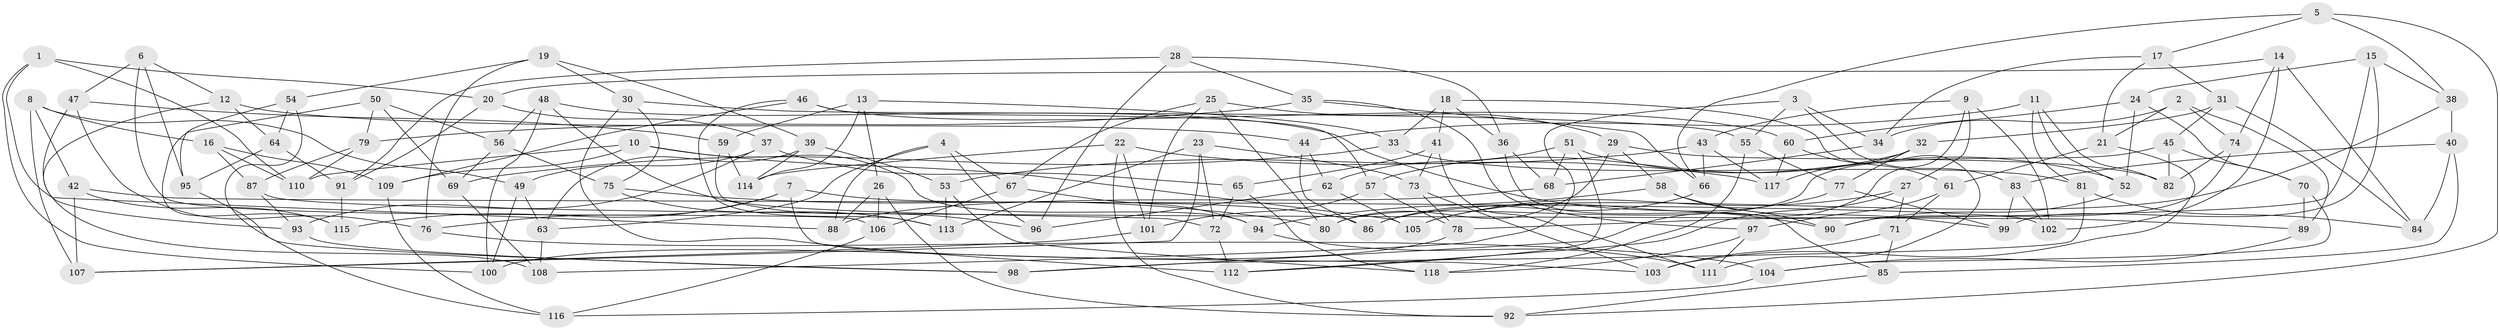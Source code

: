 // coarse degree distribution, {4: 0.7464788732394366, 10: 0.07042253521126761, 11: 0.028169014084507043, 9: 0.014084507042253521, 8: 0.04225352112676056, 3: 0.07042253521126761, 12: 0.028169014084507043}
// Generated by graph-tools (version 1.1) at 2025/53/03/04/25 22:53:55]
// undirected, 118 vertices, 236 edges
graph export_dot {
  node [color=gray90,style=filled];
  1;
  2;
  3;
  4;
  5;
  6;
  7;
  8;
  9;
  10;
  11;
  12;
  13;
  14;
  15;
  16;
  17;
  18;
  19;
  20;
  21;
  22;
  23;
  24;
  25;
  26;
  27;
  28;
  29;
  30;
  31;
  32;
  33;
  34;
  35;
  36;
  37;
  38;
  39;
  40;
  41;
  42;
  43;
  44;
  45;
  46;
  47;
  48;
  49;
  50;
  51;
  52;
  53;
  54;
  55;
  56;
  57;
  58;
  59;
  60;
  61;
  62;
  63;
  64;
  65;
  66;
  67;
  68;
  69;
  70;
  71;
  72;
  73;
  74;
  75;
  76;
  77;
  78;
  79;
  80;
  81;
  82;
  83;
  84;
  85;
  86;
  87;
  88;
  89;
  90;
  91;
  92;
  93;
  94;
  95;
  96;
  97;
  98;
  99;
  100;
  101;
  102;
  103;
  104;
  105;
  106;
  107;
  108;
  109;
  110;
  111;
  112;
  113;
  114;
  115;
  116;
  117;
  118;
  1 -- 20;
  1 -- 110;
  1 -- 88;
  1 -- 100;
  2 -- 34;
  2 -- 74;
  2 -- 89;
  2 -- 21;
  3 -- 108;
  3 -- 34;
  3 -- 55;
  3 -- 83;
  4 -- 67;
  4 -- 88;
  4 -- 63;
  4 -- 96;
  5 -- 66;
  5 -- 92;
  5 -- 17;
  5 -- 38;
  6 -- 47;
  6 -- 95;
  6 -- 12;
  6 -- 106;
  7 -- 76;
  7 -- 115;
  7 -- 103;
  7 -- 86;
  8 -- 42;
  8 -- 49;
  8 -- 107;
  8 -- 16;
  9 -- 43;
  9 -- 102;
  9 -- 98;
  9 -- 27;
  10 -- 109;
  10 -- 105;
  10 -- 110;
  10 -- 94;
  11 -- 82;
  11 -- 44;
  11 -- 52;
  11 -- 81;
  12 -- 44;
  12 -- 108;
  12 -- 64;
  13 -- 114;
  13 -- 33;
  13 -- 26;
  13 -- 59;
  14 -- 84;
  14 -- 102;
  14 -- 74;
  14 -- 20;
  15 -- 99;
  15 -- 24;
  15 -- 78;
  15 -- 38;
  16 -- 110;
  16 -- 87;
  16 -- 109;
  17 -- 34;
  17 -- 21;
  17 -- 31;
  18 -- 36;
  18 -- 33;
  18 -- 111;
  18 -- 41;
  19 -- 30;
  19 -- 39;
  19 -- 76;
  19 -- 54;
  20 -- 91;
  20 -- 37;
  21 -- 103;
  21 -- 61;
  22 -- 92;
  22 -- 101;
  22 -- 117;
  22 -- 114;
  23 -- 73;
  23 -- 113;
  23 -- 107;
  23 -- 72;
  24 -- 70;
  24 -- 52;
  24 -- 60;
  25 -- 80;
  25 -- 67;
  25 -- 101;
  25 -- 29;
  26 -- 92;
  26 -- 88;
  26 -- 106;
  27 -- 105;
  27 -- 71;
  27 -- 112;
  28 -- 36;
  28 -- 96;
  28 -- 91;
  28 -- 35;
  29 -- 82;
  29 -- 58;
  29 -- 80;
  30 -- 112;
  30 -- 75;
  30 -- 55;
  31 -- 84;
  31 -- 32;
  31 -- 45;
  32 -- 57;
  32 -- 77;
  32 -- 117;
  33 -- 69;
  33 -- 81;
  34 -- 68;
  35 -- 66;
  35 -- 79;
  35 -- 97;
  36 -- 68;
  36 -- 85;
  37 -- 49;
  37 -- 93;
  37 -- 65;
  38 -- 40;
  38 -- 86;
  39 -- 114;
  39 -- 63;
  39 -- 53;
  40 -- 83;
  40 -- 85;
  40 -- 84;
  41 -- 111;
  41 -- 73;
  41 -- 65;
  42 -- 102;
  42 -- 115;
  42 -- 107;
  43 -- 66;
  43 -- 117;
  43 -- 53;
  44 -- 62;
  44 -- 86;
  45 -- 70;
  45 -- 80;
  45 -- 82;
  46 -- 57;
  46 -- 113;
  46 -- 109;
  46 -- 60;
  47 -- 59;
  47 -- 76;
  47 -- 93;
  48 -- 56;
  48 -- 90;
  48 -- 100;
  48 -- 96;
  49 -- 100;
  49 -- 63;
  50 -- 79;
  50 -- 115;
  50 -- 56;
  50 -- 69;
  51 -- 112;
  51 -- 52;
  51 -- 62;
  51 -- 68;
  52 -- 90;
  53 -- 118;
  53 -- 113;
  54 -- 116;
  54 -- 64;
  54 -- 95;
  55 -- 77;
  55 -- 118;
  56 -- 69;
  56 -- 75;
  57 -- 78;
  57 -- 101;
  58 -- 99;
  58 -- 94;
  58 -- 90;
  59 -- 114;
  59 -- 72;
  60 -- 117;
  60 -- 61;
  61 -- 71;
  61 -- 97;
  62 -- 105;
  62 -- 96;
  63 -- 108;
  64 -- 95;
  64 -- 91;
  65 -- 118;
  65 -- 72;
  66 -- 86;
  67 -- 94;
  67 -- 106;
  68 -- 88;
  69 -- 108;
  70 -- 89;
  70 -- 104;
  71 -- 85;
  71 -- 103;
  72 -- 112;
  73 -- 103;
  73 -- 78;
  74 -- 90;
  74 -- 82;
  75 -- 80;
  75 -- 113;
  76 -- 104;
  77 -- 99;
  77 -- 105;
  78 -- 100;
  79 -- 87;
  79 -- 110;
  81 -- 98;
  81 -- 84;
  83 -- 102;
  83 -- 99;
  85 -- 92;
  87 -- 89;
  87 -- 93;
  89 -- 104;
  91 -- 115;
  93 -- 98;
  94 -- 111;
  95 -- 98;
  97 -- 118;
  97 -- 111;
  101 -- 107;
  104 -- 116;
  106 -- 116;
  109 -- 116;
}
